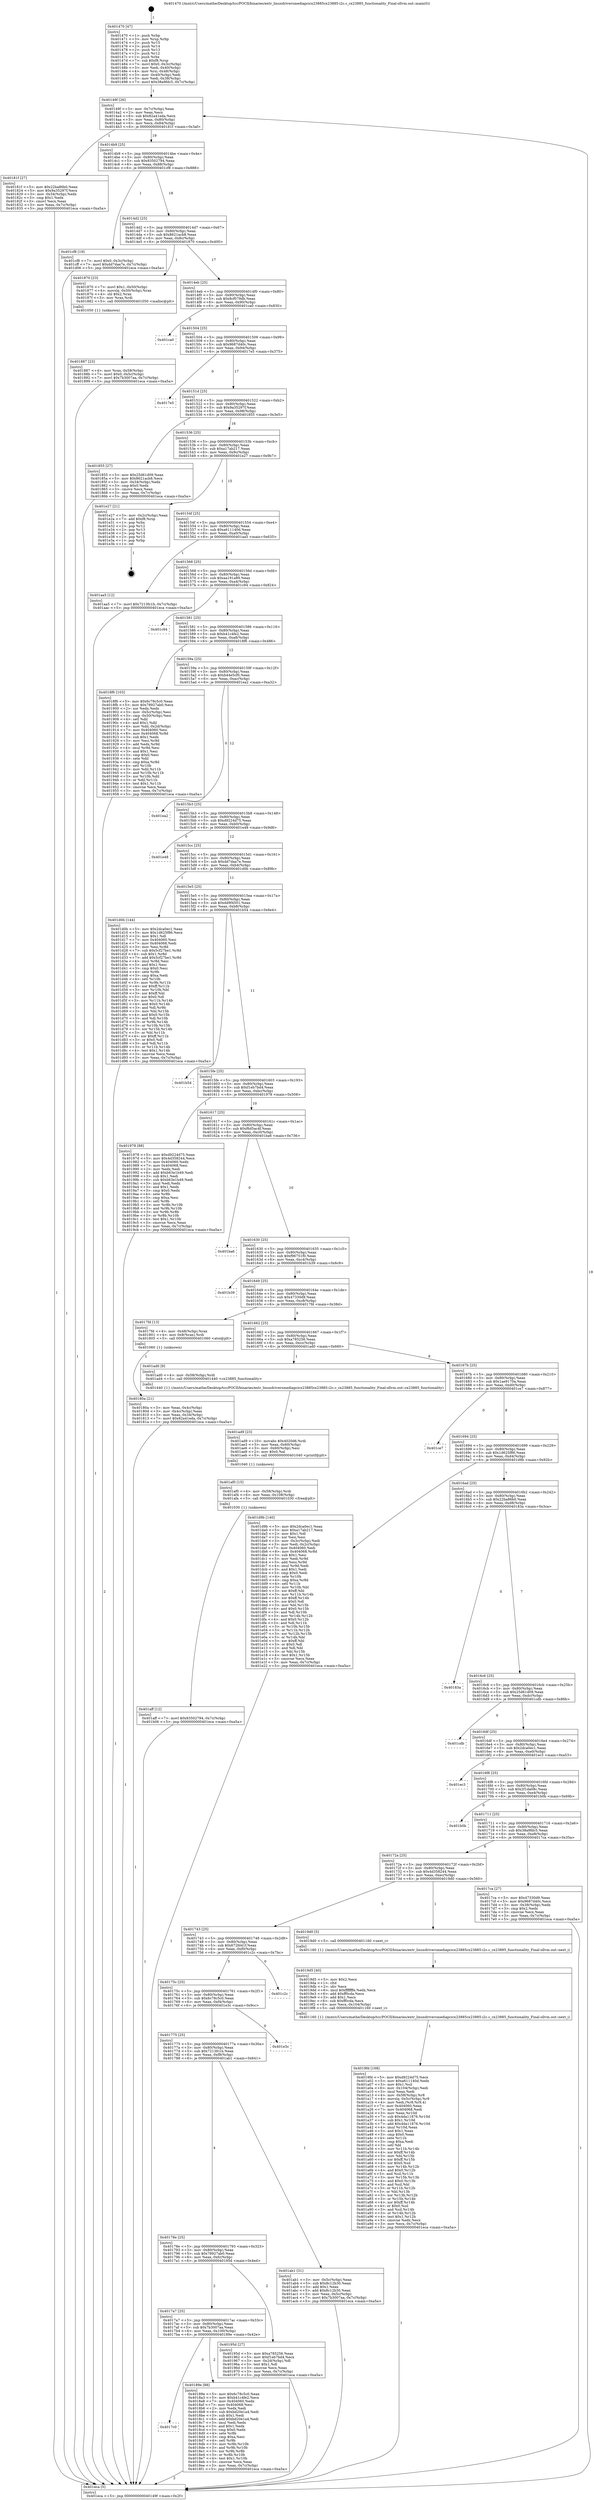 digraph "0x401470" {
  label = "0x401470 (/mnt/c/Users/mathe/Desktop/tcc/POCII/binaries/extr_linuxdriversmediapcicx23885cx23885-i2c.c_cx23885_functionality_Final-ollvm.out::main(0))"
  labelloc = "t"
  node[shape=record]

  Entry [label="",width=0.3,height=0.3,shape=circle,fillcolor=black,style=filled]
  "0x40149f" [label="{
     0x40149f [26]\l
     | [instrs]\l
     &nbsp;&nbsp;0x40149f \<+3\>: mov -0x7c(%rbp),%eax\l
     &nbsp;&nbsp;0x4014a2 \<+2\>: mov %eax,%ecx\l
     &nbsp;&nbsp;0x4014a4 \<+6\>: sub $0x82a41eda,%ecx\l
     &nbsp;&nbsp;0x4014aa \<+3\>: mov %eax,-0x80(%rbp)\l
     &nbsp;&nbsp;0x4014ad \<+6\>: mov %ecx,-0x84(%rbp)\l
     &nbsp;&nbsp;0x4014b3 \<+6\>: je 000000000040181f \<main+0x3af\>\l
  }"]
  "0x40181f" [label="{
     0x40181f [27]\l
     | [instrs]\l
     &nbsp;&nbsp;0x40181f \<+5\>: mov $0x22ba86b0,%eax\l
     &nbsp;&nbsp;0x401824 \<+5\>: mov $0x9a35297f,%ecx\l
     &nbsp;&nbsp;0x401829 \<+3\>: mov -0x34(%rbp),%edx\l
     &nbsp;&nbsp;0x40182c \<+3\>: cmp $0x1,%edx\l
     &nbsp;&nbsp;0x40182f \<+3\>: cmovl %ecx,%eax\l
     &nbsp;&nbsp;0x401832 \<+3\>: mov %eax,-0x7c(%rbp)\l
     &nbsp;&nbsp;0x401835 \<+5\>: jmp 0000000000401eca \<main+0xa5a\>\l
  }"]
  "0x4014b9" [label="{
     0x4014b9 [25]\l
     | [instrs]\l
     &nbsp;&nbsp;0x4014b9 \<+5\>: jmp 00000000004014be \<main+0x4e\>\l
     &nbsp;&nbsp;0x4014be \<+3\>: mov -0x80(%rbp),%eax\l
     &nbsp;&nbsp;0x4014c1 \<+5\>: sub $0x83502794,%eax\l
     &nbsp;&nbsp;0x4014c6 \<+6\>: mov %eax,-0x88(%rbp)\l
     &nbsp;&nbsp;0x4014cc \<+6\>: je 0000000000401cf8 \<main+0x888\>\l
  }"]
  Exit [label="",width=0.3,height=0.3,shape=circle,fillcolor=black,style=filled,peripheries=2]
  "0x401cf8" [label="{
     0x401cf8 [19]\l
     | [instrs]\l
     &nbsp;&nbsp;0x401cf8 \<+7\>: movl $0x0,-0x3c(%rbp)\l
     &nbsp;&nbsp;0x401cff \<+7\>: movl $0xdd7daa7e,-0x7c(%rbp)\l
     &nbsp;&nbsp;0x401d06 \<+5\>: jmp 0000000000401eca \<main+0xa5a\>\l
  }"]
  "0x4014d2" [label="{
     0x4014d2 [25]\l
     | [instrs]\l
     &nbsp;&nbsp;0x4014d2 \<+5\>: jmp 00000000004014d7 \<main+0x67\>\l
     &nbsp;&nbsp;0x4014d7 \<+3\>: mov -0x80(%rbp),%eax\l
     &nbsp;&nbsp;0x4014da \<+5\>: sub $0x8621acb8,%eax\l
     &nbsp;&nbsp;0x4014df \<+6\>: mov %eax,-0x8c(%rbp)\l
     &nbsp;&nbsp;0x4014e5 \<+6\>: je 0000000000401870 \<main+0x400\>\l
  }"]
  "0x401aff" [label="{
     0x401aff [12]\l
     | [instrs]\l
     &nbsp;&nbsp;0x401aff \<+7\>: movl $0x83502794,-0x7c(%rbp)\l
     &nbsp;&nbsp;0x401b06 \<+5\>: jmp 0000000000401eca \<main+0xa5a\>\l
  }"]
  "0x401870" [label="{
     0x401870 [23]\l
     | [instrs]\l
     &nbsp;&nbsp;0x401870 \<+7\>: movl $0x1,-0x50(%rbp)\l
     &nbsp;&nbsp;0x401877 \<+4\>: movslq -0x50(%rbp),%rax\l
     &nbsp;&nbsp;0x40187b \<+4\>: shl $0x2,%rax\l
     &nbsp;&nbsp;0x40187f \<+3\>: mov %rax,%rdi\l
     &nbsp;&nbsp;0x401882 \<+5\>: call 0000000000401050 \<malloc@plt\>\l
     | [calls]\l
     &nbsp;&nbsp;0x401050 \{1\} (unknown)\l
  }"]
  "0x4014eb" [label="{
     0x4014eb [25]\l
     | [instrs]\l
     &nbsp;&nbsp;0x4014eb \<+5\>: jmp 00000000004014f0 \<main+0x80\>\l
     &nbsp;&nbsp;0x4014f0 \<+3\>: mov -0x80(%rbp),%eax\l
     &nbsp;&nbsp;0x4014f3 \<+5\>: sub $0x8cf079db,%eax\l
     &nbsp;&nbsp;0x4014f8 \<+6\>: mov %eax,-0x90(%rbp)\l
     &nbsp;&nbsp;0x4014fe \<+6\>: je 0000000000401ca0 \<main+0x830\>\l
  }"]
  "0x401af0" [label="{
     0x401af0 [15]\l
     | [instrs]\l
     &nbsp;&nbsp;0x401af0 \<+4\>: mov -0x58(%rbp),%rdi\l
     &nbsp;&nbsp;0x401af4 \<+6\>: mov %eax,-0x108(%rbp)\l
     &nbsp;&nbsp;0x401afa \<+5\>: call 0000000000401030 \<free@plt\>\l
     | [calls]\l
     &nbsp;&nbsp;0x401030 \{1\} (unknown)\l
  }"]
  "0x401ca0" [label="{
     0x401ca0\l
  }", style=dashed]
  "0x401504" [label="{
     0x401504 [25]\l
     | [instrs]\l
     &nbsp;&nbsp;0x401504 \<+5\>: jmp 0000000000401509 \<main+0x99\>\l
     &nbsp;&nbsp;0x401509 \<+3\>: mov -0x80(%rbp),%eax\l
     &nbsp;&nbsp;0x40150c \<+5\>: sub $0x9687d40c,%eax\l
     &nbsp;&nbsp;0x401511 \<+6\>: mov %eax,-0x94(%rbp)\l
     &nbsp;&nbsp;0x401517 \<+6\>: je 00000000004017e5 \<main+0x375\>\l
  }"]
  "0x401ad9" [label="{
     0x401ad9 [23]\l
     | [instrs]\l
     &nbsp;&nbsp;0x401ad9 \<+10\>: movabs $0x4020d6,%rdi\l
     &nbsp;&nbsp;0x401ae3 \<+3\>: mov %eax,-0x60(%rbp)\l
     &nbsp;&nbsp;0x401ae6 \<+3\>: mov -0x60(%rbp),%esi\l
     &nbsp;&nbsp;0x401ae9 \<+2\>: mov $0x0,%al\l
     &nbsp;&nbsp;0x401aeb \<+5\>: call 0000000000401040 \<printf@plt\>\l
     | [calls]\l
     &nbsp;&nbsp;0x401040 \{1\} (unknown)\l
  }"]
  "0x4017e5" [label="{
     0x4017e5\l
  }", style=dashed]
  "0x40151d" [label="{
     0x40151d [25]\l
     | [instrs]\l
     &nbsp;&nbsp;0x40151d \<+5\>: jmp 0000000000401522 \<main+0xb2\>\l
     &nbsp;&nbsp;0x401522 \<+3\>: mov -0x80(%rbp),%eax\l
     &nbsp;&nbsp;0x401525 \<+5\>: sub $0x9a35297f,%eax\l
     &nbsp;&nbsp;0x40152a \<+6\>: mov %eax,-0x98(%rbp)\l
     &nbsp;&nbsp;0x401530 \<+6\>: je 0000000000401855 \<main+0x3e5\>\l
  }"]
  "0x4019fd" [label="{
     0x4019fd [168]\l
     | [instrs]\l
     &nbsp;&nbsp;0x4019fd \<+5\>: mov $0xd9224d75,%ecx\l
     &nbsp;&nbsp;0x401a02 \<+5\>: mov $0xa611140d,%edx\l
     &nbsp;&nbsp;0x401a07 \<+3\>: mov $0x1,%sil\l
     &nbsp;&nbsp;0x401a0a \<+6\>: mov -0x104(%rbp),%edi\l
     &nbsp;&nbsp;0x401a10 \<+3\>: imul %eax,%edi\l
     &nbsp;&nbsp;0x401a13 \<+4\>: mov -0x58(%rbp),%r8\l
     &nbsp;&nbsp;0x401a17 \<+4\>: movslq -0x5c(%rbp),%r9\l
     &nbsp;&nbsp;0x401a1b \<+4\>: mov %edi,(%r8,%r9,4)\l
     &nbsp;&nbsp;0x401a1f \<+7\>: mov 0x404060,%eax\l
     &nbsp;&nbsp;0x401a26 \<+7\>: mov 0x404068,%edi\l
     &nbsp;&nbsp;0x401a2d \<+3\>: mov %eax,%r10d\l
     &nbsp;&nbsp;0x401a30 \<+7\>: sub $0x4da11876,%r10d\l
     &nbsp;&nbsp;0x401a37 \<+4\>: sub $0x1,%r10d\l
     &nbsp;&nbsp;0x401a3b \<+7\>: add $0x4da11876,%r10d\l
     &nbsp;&nbsp;0x401a42 \<+4\>: imul %r10d,%eax\l
     &nbsp;&nbsp;0x401a46 \<+3\>: and $0x1,%eax\l
     &nbsp;&nbsp;0x401a49 \<+3\>: cmp $0x0,%eax\l
     &nbsp;&nbsp;0x401a4c \<+4\>: sete %r11b\l
     &nbsp;&nbsp;0x401a50 \<+3\>: cmp $0xa,%edi\l
     &nbsp;&nbsp;0x401a53 \<+3\>: setl %bl\l
     &nbsp;&nbsp;0x401a56 \<+3\>: mov %r11b,%r14b\l
     &nbsp;&nbsp;0x401a59 \<+4\>: xor $0xff,%r14b\l
     &nbsp;&nbsp;0x401a5d \<+3\>: mov %bl,%r15b\l
     &nbsp;&nbsp;0x401a60 \<+4\>: xor $0xff,%r15b\l
     &nbsp;&nbsp;0x401a64 \<+4\>: xor $0x0,%sil\l
     &nbsp;&nbsp;0x401a68 \<+3\>: mov %r14b,%r12b\l
     &nbsp;&nbsp;0x401a6b \<+4\>: and $0x0,%r12b\l
     &nbsp;&nbsp;0x401a6f \<+3\>: and %sil,%r11b\l
     &nbsp;&nbsp;0x401a72 \<+3\>: mov %r15b,%r13b\l
     &nbsp;&nbsp;0x401a75 \<+4\>: and $0x0,%r13b\l
     &nbsp;&nbsp;0x401a79 \<+3\>: and %sil,%bl\l
     &nbsp;&nbsp;0x401a7c \<+3\>: or %r11b,%r12b\l
     &nbsp;&nbsp;0x401a7f \<+3\>: or %bl,%r13b\l
     &nbsp;&nbsp;0x401a82 \<+3\>: xor %r13b,%r12b\l
     &nbsp;&nbsp;0x401a85 \<+3\>: or %r15b,%r14b\l
     &nbsp;&nbsp;0x401a88 \<+4\>: xor $0xff,%r14b\l
     &nbsp;&nbsp;0x401a8c \<+4\>: or $0x0,%sil\l
     &nbsp;&nbsp;0x401a90 \<+3\>: and %sil,%r14b\l
     &nbsp;&nbsp;0x401a93 \<+3\>: or %r14b,%r12b\l
     &nbsp;&nbsp;0x401a96 \<+4\>: test $0x1,%r12b\l
     &nbsp;&nbsp;0x401a9a \<+3\>: cmovne %edx,%ecx\l
     &nbsp;&nbsp;0x401a9d \<+3\>: mov %ecx,-0x7c(%rbp)\l
     &nbsp;&nbsp;0x401aa0 \<+5\>: jmp 0000000000401eca \<main+0xa5a\>\l
  }"]
  "0x401855" [label="{
     0x401855 [27]\l
     | [instrs]\l
     &nbsp;&nbsp;0x401855 \<+5\>: mov $0x25d61d09,%eax\l
     &nbsp;&nbsp;0x40185a \<+5\>: mov $0x8621acb8,%ecx\l
     &nbsp;&nbsp;0x40185f \<+3\>: mov -0x34(%rbp),%edx\l
     &nbsp;&nbsp;0x401862 \<+3\>: cmp $0x0,%edx\l
     &nbsp;&nbsp;0x401865 \<+3\>: cmove %ecx,%eax\l
     &nbsp;&nbsp;0x401868 \<+3\>: mov %eax,-0x7c(%rbp)\l
     &nbsp;&nbsp;0x40186b \<+5\>: jmp 0000000000401eca \<main+0xa5a\>\l
  }"]
  "0x401536" [label="{
     0x401536 [25]\l
     | [instrs]\l
     &nbsp;&nbsp;0x401536 \<+5\>: jmp 000000000040153b \<main+0xcb\>\l
     &nbsp;&nbsp;0x40153b \<+3\>: mov -0x80(%rbp),%eax\l
     &nbsp;&nbsp;0x40153e \<+5\>: sub $0xa17ab217,%eax\l
     &nbsp;&nbsp;0x401543 \<+6\>: mov %eax,-0x9c(%rbp)\l
     &nbsp;&nbsp;0x401549 \<+6\>: je 0000000000401e27 \<main+0x9b7\>\l
  }"]
  "0x4019d5" [label="{
     0x4019d5 [40]\l
     | [instrs]\l
     &nbsp;&nbsp;0x4019d5 \<+5\>: mov $0x2,%ecx\l
     &nbsp;&nbsp;0x4019da \<+1\>: cltd\l
     &nbsp;&nbsp;0x4019db \<+2\>: idiv %ecx\l
     &nbsp;&nbsp;0x4019dd \<+6\>: imul $0xfffffffe,%edx,%ecx\l
     &nbsp;&nbsp;0x4019e3 \<+6\>: add $0xff0cda,%ecx\l
     &nbsp;&nbsp;0x4019e9 \<+3\>: add $0x1,%ecx\l
     &nbsp;&nbsp;0x4019ec \<+6\>: sub $0xff0cda,%ecx\l
     &nbsp;&nbsp;0x4019f2 \<+6\>: mov %ecx,-0x104(%rbp)\l
     &nbsp;&nbsp;0x4019f8 \<+5\>: call 0000000000401160 \<next_i\>\l
     | [calls]\l
     &nbsp;&nbsp;0x401160 \{1\} (/mnt/c/Users/mathe/Desktop/tcc/POCII/binaries/extr_linuxdriversmediapcicx23885cx23885-i2c.c_cx23885_functionality_Final-ollvm.out::next_i)\l
  }"]
  "0x401e27" [label="{
     0x401e27 [21]\l
     | [instrs]\l
     &nbsp;&nbsp;0x401e27 \<+3\>: mov -0x2c(%rbp),%eax\l
     &nbsp;&nbsp;0x401e2a \<+7\>: add $0xf8,%rsp\l
     &nbsp;&nbsp;0x401e31 \<+1\>: pop %rbx\l
     &nbsp;&nbsp;0x401e32 \<+2\>: pop %r12\l
     &nbsp;&nbsp;0x401e34 \<+2\>: pop %r13\l
     &nbsp;&nbsp;0x401e36 \<+2\>: pop %r14\l
     &nbsp;&nbsp;0x401e38 \<+2\>: pop %r15\l
     &nbsp;&nbsp;0x401e3a \<+1\>: pop %rbp\l
     &nbsp;&nbsp;0x401e3b \<+1\>: ret\l
  }"]
  "0x40154f" [label="{
     0x40154f [25]\l
     | [instrs]\l
     &nbsp;&nbsp;0x40154f \<+5\>: jmp 0000000000401554 \<main+0xe4\>\l
     &nbsp;&nbsp;0x401554 \<+3\>: mov -0x80(%rbp),%eax\l
     &nbsp;&nbsp;0x401557 \<+5\>: sub $0xa611140d,%eax\l
     &nbsp;&nbsp;0x40155c \<+6\>: mov %eax,-0xa0(%rbp)\l
     &nbsp;&nbsp;0x401562 \<+6\>: je 0000000000401aa5 \<main+0x635\>\l
  }"]
  "0x4017c0" [label="{
     0x4017c0\l
  }", style=dashed]
  "0x401aa5" [label="{
     0x401aa5 [12]\l
     | [instrs]\l
     &nbsp;&nbsp;0x401aa5 \<+7\>: movl $0x7213fc1b,-0x7c(%rbp)\l
     &nbsp;&nbsp;0x401aac \<+5\>: jmp 0000000000401eca \<main+0xa5a\>\l
  }"]
  "0x401568" [label="{
     0x401568 [25]\l
     | [instrs]\l
     &nbsp;&nbsp;0x401568 \<+5\>: jmp 000000000040156d \<main+0xfd\>\l
     &nbsp;&nbsp;0x40156d \<+3\>: mov -0x80(%rbp),%eax\l
     &nbsp;&nbsp;0x401570 \<+5\>: sub $0xaa191a89,%eax\l
     &nbsp;&nbsp;0x401575 \<+6\>: mov %eax,-0xa4(%rbp)\l
     &nbsp;&nbsp;0x40157b \<+6\>: je 0000000000401c94 \<main+0x824\>\l
  }"]
  "0x40189e" [label="{
     0x40189e [88]\l
     | [instrs]\l
     &nbsp;&nbsp;0x40189e \<+5\>: mov $0x6c78c5c0,%eax\l
     &nbsp;&nbsp;0x4018a3 \<+5\>: mov $0xb41c4fe2,%ecx\l
     &nbsp;&nbsp;0x4018a8 \<+7\>: mov 0x404060,%edx\l
     &nbsp;&nbsp;0x4018af \<+7\>: mov 0x404068,%esi\l
     &nbsp;&nbsp;0x4018b6 \<+2\>: mov %edx,%edi\l
     &nbsp;&nbsp;0x4018b8 \<+6\>: sub $0xbd20e1a4,%edi\l
     &nbsp;&nbsp;0x4018be \<+3\>: sub $0x1,%edi\l
     &nbsp;&nbsp;0x4018c1 \<+6\>: add $0xbd20e1a4,%edi\l
     &nbsp;&nbsp;0x4018c7 \<+3\>: imul %edi,%edx\l
     &nbsp;&nbsp;0x4018ca \<+3\>: and $0x1,%edx\l
     &nbsp;&nbsp;0x4018cd \<+3\>: cmp $0x0,%edx\l
     &nbsp;&nbsp;0x4018d0 \<+4\>: sete %r8b\l
     &nbsp;&nbsp;0x4018d4 \<+3\>: cmp $0xa,%esi\l
     &nbsp;&nbsp;0x4018d7 \<+4\>: setl %r9b\l
     &nbsp;&nbsp;0x4018db \<+3\>: mov %r8b,%r10b\l
     &nbsp;&nbsp;0x4018de \<+3\>: and %r9b,%r10b\l
     &nbsp;&nbsp;0x4018e1 \<+3\>: xor %r9b,%r8b\l
     &nbsp;&nbsp;0x4018e4 \<+3\>: or %r8b,%r10b\l
     &nbsp;&nbsp;0x4018e7 \<+4\>: test $0x1,%r10b\l
     &nbsp;&nbsp;0x4018eb \<+3\>: cmovne %ecx,%eax\l
     &nbsp;&nbsp;0x4018ee \<+3\>: mov %eax,-0x7c(%rbp)\l
     &nbsp;&nbsp;0x4018f1 \<+5\>: jmp 0000000000401eca \<main+0xa5a\>\l
  }"]
  "0x401c94" [label="{
     0x401c94\l
  }", style=dashed]
  "0x401581" [label="{
     0x401581 [25]\l
     | [instrs]\l
     &nbsp;&nbsp;0x401581 \<+5\>: jmp 0000000000401586 \<main+0x116\>\l
     &nbsp;&nbsp;0x401586 \<+3\>: mov -0x80(%rbp),%eax\l
     &nbsp;&nbsp;0x401589 \<+5\>: sub $0xb41c4fe2,%eax\l
     &nbsp;&nbsp;0x40158e \<+6\>: mov %eax,-0xa8(%rbp)\l
     &nbsp;&nbsp;0x401594 \<+6\>: je 00000000004018f6 \<main+0x486\>\l
  }"]
  "0x4017a7" [label="{
     0x4017a7 [25]\l
     | [instrs]\l
     &nbsp;&nbsp;0x4017a7 \<+5\>: jmp 00000000004017ac \<main+0x33c\>\l
     &nbsp;&nbsp;0x4017ac \<+3\>: mov -0x80(%rbp),%eax\l
     &nbsp;&nbsp;0x4017af \<+5\>: sub $0x7b3007aa,%eax\l
     &nbsp;&nbsp;0x4017b4 \<+6\>: mov %eax,-0x100(%rbp)\l
     &nbsp;&nbsp;0x4017ba \<+6\>: je 000000000040189e \<main+0x42e\>\l
  }"]
  "0x4018f6" [label="{
     0x4018f6 [103]\l
     | [instrs]\l
     &nbsp;&nbsp;0x4018f6 \<+5\>: mov $0x6c78c5c0,%eax\l
     &nbsp;&nbsp;0x4018fb \<+5\>: mov $0x78927ab0,%ecx\l
     &nbsp;&nbsp;0x401900 \<+2\>: xor %edx,%edx\l
     &nbsp;&nbsp;0x401902 \<+3\>: mov -0x5c(%rbp),%esi\l
     &nbsp;&nbsp;0x401905 \<+3\>: cmp -0x50(%rbp),%esi\l
     &nbsp;&nbsp;0x401908 \<+4\>: setl %dil\l
     &nbsp;&nbsp;0x40190c \<+4\>: and $0x1,%dil\l
     &nbsp;&nbsp;0x401910 \<+4\>: mov %dil,-0x2d(%rbp)\l
     &nbsp;&nbsp;0x401914 \<+7\>: mov 0x404060,%esi\l
     &nbsp;&nbsp;0x40191b \<+8\>: mov 0x404068,%r8d\l
     &nbsp;&nbsp;0x401923 \<+3\>: sub $0x1,%edx\l
     &nbsp;&nbsp;0x401926 \<+3\>: mov %esi,%r9d\l
     &nbsp;&nbsp;0x401929 \<+3\>: add %edx,%r9d\l
     &nbsp;&nbsp;0x40192c \<+4\>: imul %r9d,%esi\l
     &nbsp;&nbsp;0x401930 \<+3\>: and $0x1,%esi\l
     &nbsp;&nbsp;0x401933 \<+3\>: cmp $0x0,%esi\l
     &nbsp;&nbsp;0x401936 \<+4\>: sete %dil\l
     &nbsp;&nbsp;0x40193a \<+4\>: cmp $0xa,%r8d\l
     &nbsp;&nbsp;0x40193e \<+4\>: setl %r10b\l
     &nbsp;&nbsp;0x401942 \<+3\>: mov %dil,%r11b\l
     &nbsp;&nbsp;0x401945 \<+3\>: and %r10b,%r11b\l
     &nbsp;&nbsp;0x401948 \<+3\>: xor %r10b,%dil\l
     &nbsp;&nbsp;0x40194b \<+3\>: or %dil,%r11b\l
     &nbsp;&nbsp;0x40194e \<+4\>: test $0x1,%r11b\l
     &nbsp;&nbsp;0x401952 \<+3\>: cmovne %ecx,%eax\l
     &nbsp;&nbsp;0x401955 \<+3\>: mov %eax,-0x7c(%rbp)\l
     &nbsp;&nbsp;0x401958 \<+5\>: jmp 0000000000401eca \<main+0xa5a\>\l
  }"]
  "0x40159a" [label="{
     0x40159a [25]\l
     | [instrs]\l
     &nbsp;&nbsp;0x40159a \<+5\>: jmp 000000000040159f \<main+0x12f\>\l
     &nbsp;&nbsp;0x40159f \<+3\>: mov -0x80(%rbp),%eax\l
     &nbsp;&nbsp;0x4015a2 \<+5\>: sub $0xb44e5cf0,%eax\l
     &nbsp;&nbsp;0x4015a7 \<+6\>: mov %eax,-0xac(%rbp)\l
     &nbsp;&nbsp;0x4015ad \<+6\>: je 0000000000401ea2 \<main+0xa32\>\l
  }"]
  "0x40195d" [label="{
     0x40195d [27]\l
     | [instrs]\l
     &nbsp;&nbsp;0x40195d \<+5\>: mov $0xa785256,%eax\l
     &nbsp;&nbsp;0x401962 \<+5\>: mov $0xf1eb7bd4,%ecx\l
     &nbsp;&nbsp;0x401967 \<+3\>: mov -0x2d(%rbp),%dl\l
     &nbsp;&nbsp;0x40196a \<+3\>: test $0x1,%dl\l
     &nbsp;&nbsp;0x40196d \<+3\>: cmovne %ecx,%eax\l
     &nbsp;&nbsp;0x401970 \<+3\>: mov %eax,-0x7c(%rbp)\l
     &nbsp;&nbsp;0x401973 \<+5\>: jmp 0000000000401eca \<main+0xa5a\>\l
  }"]
  "0x401ea2" [label="{
     0x401ea2\l
  }", style=dashed]
  "0x4015b3" [label="{
     0x4015b3 [25]\l
     | [instrs]\l
     &nbsp;&nbsp;0x4015b3 \<+5\>: jmp 00000000004015b8 \<main+0x148\>\l
     &nbsp;&nbsp;0x4015b8 \<+3\>: mov -0x80(%rbp),%eax\l
     &nbsp;&nbsp;0x4015bb \<+5\>: sub $0xd9224d75,%eax\l
     &nbsp;&nbsp;0x4015c0 \<+6\>: mov %eax,-0xb0(%rbp)\l
     &nbsp;&nbsp;0x4015c6 \<+6\>: je 0000000000401e48 \<main+0x9d8\>\l
  }"]
  "0x40178e" [label="{
     0x40178e [25]\l
     | [instrs]\l
     &nbsp;&nbsp;0x40178e \<+5\>: jmp 0000000000401793 \<main+0x323\>\l
     &nbsp;&nbsp;0x401793 \<+3\>: mov -0x80(%rbp),%eax\l
     &nbsp;&nbsp;0x401796 \<+5\>: sub $0x78927ab0,%eax\l
     &nbsp;&nbsp;0x40179b \<+6\>: mov %eax,-0xfc(%rbp)\l
     &nbsp;&nbsp;0x4017a1 \<+6\>: je 000000000040195d \<main+0x4ed\>\l
  }"]
  "0x401e48" [label="{
     0x401e48\l
  }", style=dashed]
  "0x4015cc" [label="{
     0x4015cc [25]\l
     | [instrs]\l
     &nbsp;&nbsp;0x4015cc \<+5\>: jmp 00000000004015d1 \<main+0x161\>\l
     &nbsp;&nbsp;0x4015d1 \<+3\>: mov -0x80(%rbp),%eax\l
     &nbsp;&nbsp;0x4015d4 \<+5\>: sub $0xdd7daa7e,%eax\l
     &nbsp;&nbsp;0x4015d9 \<+6\>: mov %eax,-0xb4(%rbp)\l
     &nbsp;&nbsp;0x4015df \<+6\>: je 0000000000401d0b \<main+0x89b\>\l
  }"]
  "0x401ab1" [label="{
     0x401ab1 [31]\l
     | [instrs]\l
     &nbsp;&nbsp;0x401ab1 \<+3\>: mov -0x5c(%rbp),%eax\l
     &nbsp;&nbsp;0x401ab4 \<+5\>: sub $0x8c12b30,%eax\l
     &nbsp;&nbsp;0x401ab9 \<+3\>: add $0x1,%eax\l
     &nbsp;&nbsp;0x401abc \<+5\>: add $0x8c12b30,%eax\l
     &nbsp;&nbsp;0x401ac1 \<+3\>: mov %eax,-0x5c(%rbp)\l
     &nbsp;&nbsp;0x401ac4 \<+7\>: movl $0x7b3007aa,-0x7c(%rbp)\l
     &nbsp;&nbsp;0x401acb \<+5\>: jmp 0000000000401eca \<main+0xa5a\>\l
  }"]
  "0x401d0b" [label="{
     0x401d0b [144]\l
     | [instrs]\l
     &nbsp;&nbsp;0x401d0b \<+5\>: mov $0x2dca0ec1,%eax\l
     &nbsp;&nbsp;0x401d10 \<+5\>: mov $0x1d625f86,%ecx\l
     &nbsp;&nbsp;0x401d15 \<+2\>: mov $0x1,%dl\l
     &nbsp;&nbsp;0x401d17 \<+7\>: mov 0x404060,%esi\l
     &nbsp;&nbsp;0x401d1e \<+7\>: mov 0x404068,%edi\l
     &nbsp;&nbsp;0x401d25 \<+3\>: mov %esi,%r8d\l
     &nbsp;&nbsp;0x401d28 \<+7\>: sub $0x5cf27be1,%r8d\l
     &nbsp;&nbsp;0x401d2f \<+4\>: sub $0x1,%r8d\l
     &nbsp;&nbsp;0x401d33 \<+7\>: add $0x5cf27be1,%r8d\l
     &nbsp;&nbsp;0x401d3a \<+4\>: imul %r8d,%esi\l
     &nbsp;&nbsp;0x401d3e \<+3\>: and $0x1,%esi\l
     &nbsp;&nbsp;0x401d41 \<+3\>: cmp $0x0,%esi\l
     &nbsp;&nbsp;0x401d44 \<+4\>: sete %r9b\l
     &nbsp;&nbsp;0x401d48 \<+3\>: cmp $0xa,%edi\l
     &nbsp;&nbsp;0x401d4b \<+4\>: setl %r10b\l
     &nbsp;&nbsp;0x401d4f \<+3\>: mov %r9b,%r11b\l
     &nbsp;&nbsp;0x401d52 \<+4\>: xor $0xff,%r11b\l
     &nbsp;&nbsp;0x401d56 \<+3\>: mov %r10b,%bl\l
     &nbsp;&nbsp;0x401d59 \<+3\>: xor $0xff,%bl\l
     &nbsp;&nbsp;0x401d5c \<+3\>: xor $0x0,%dl\l
     &nbsp;&nbsp;0x401d5f \<+3\>: mov %r11b,%r14b\l
     &nbsp;&nbsp;0x401d62 \<+4\>: and $0x0,%r14b\l
     &nbsp;&nbsp;0x401d66 \<+3\>: and %dl,%r9b\l
     &nbsp;&nbsp;0x401d69 \<+3\>: mov %bl,%r15b\l
     &nbsp;&nbsp;0x401d6c \<+4\>: and $0x0,%r15b\l
     &nbsp;&nbsp;0x401d70 \<+3\>: and %dl,%r10b\l
     &nbsp;&nbsp;0x401d73 \<+3\>: or %r9b,%r14b\l
     &nbsp;&nbsp;0x401d76 \<+3\>: or %r10b,%r15b\l
     &nbsp;&nbsp;0x401d79 \<+3\>: xor %r15b,%r14b\l
     &nbsp;&nbsp;0x401d7c \<+3\>: or %bl,%r11b\l
     &nbsp;&nbsp;0x401d7f \<+4\>: xor $0xff,%r11b\l
     &nbsp;&nbsp;0x401d83 \<+3\>: or $0x0,%dl\l
     &nbsp;&nbsp;0x401d86 \<+3\>: and %dl,%r11b\l
     &nbsp;&nbsp;0x401d89 \<+3\>: or %r11b,%r14b\l
     &nbsp;&nbsp;0x401d8c \<+4\>: test $0x1,%r14b\l
     &nbsp;&nbsp;0x401d90 \<+3\>: cmovne %ecx,%eax\l
     &nbsp;&nbsp;0x401d93 \<+3\>: mov %eax,-0x7c(%rbp)\l
     &nbsp;&nbsp;0x401d96 \<+5\>: jmp 0000000000401eca \<main+0xa5a\>\l
  }"]
  "0x4015e5" [label="{
     0x4015e5 [25]\l
     | [instrs]\l
     &nbsp;&nbsp;0x4015e5 \<+5\>: jmp 00000000004015ea \<main+0x17a\>\l
     &nbsp;&nbsp;0x4015ea \<+3\>: mov -0x80(%rbp),%eax\l
     &nbsp;&nbsp;0x4015ed \<+5\>: sub $0xdd9f4501,%eax\l
     &nbsp;&nbsp;0x4015f2 \<+6\>: mov %eax,-0xb8(%rbp)\l
     &nbsp;&nbsp;0x4015f8 \<+6\>: je 0000000000401b54 \<main+0x6e4\>\l
  }"]
  "0x401775" [label="{
     0x401775 [25]\l
     | [instrs]\l
     &nbsp;&nbsp;0x401775 \<+5\>: jmp 000000000040177a \<main+0x30a\>\l
     &nbsp;&nbsp;0x40177a \<+3\>: mov -0x80(%rbp),%eax\l
     &nbsp;&nbsp;0x40177d \<+5\>: sub $0x7213fc1b,%eax\l
     &nbsp;&nbsp;0x401782 \<+6\>: mov %eax,-0xf8(%rbp)\l
     &nbsp;&nbsp;0x401788 \<+6\>: je 0000000000401ab1 \<main+0x641\>\l
  }"]
  "0x401b54" [label="{
     0x401b54\l
  }", style=dashed]
  "0x4015fe" [label="{
     0x4015fe [25]\l
     | [instrs]\l
     &nbsp;&nbsp;0x4015fe \<+5\>: jmp 0000000000401603 \<main+0x193\>\l
     &nbsp;&nbsp;0x401603 \<+3\>: mov -0x80(%rbp),%eax\l
     &nbsp;&nbsp;0x401606 \<+5\>: sub $0xf1eb7bd4,%eax\l
     &nbsp;&nbsp;0x40160b \<+6\>: mov %eax,-0xbc(%rbp)\l
     &nbsp;&nbsp;0x401611 \<+6\>: je 0000000000401978 \<main+0x508\>\l
  }"]
  "0x401e3c" [label="{
     0x401e3c\l
  }", style=dashed]
  "0x401978" [label="{
     0x401978 [88]\l
     | [instrs]\l
     &nbsp;&nbsp;0x401978 \<+5\>: mov $0xd9224d75,%eax\l
     &nbsp;&nbsp;0x40197d \<+5\>: mov $0x4d358244,%ecx\l
     &nbsp;&nbsp;0x401982 \<+7\>: mov 0x404060,%edx\l
     &nbsp;&nbsp;0x401989 \<+7\>: mov 0x404068,%esi\l
     &nbsp;&nbsp;0x401990 \<+2\>: mov %edx,%edi\l
     &nbsp;&nbsp;0x401992 \<+6\>: add $0xb63e1b49,%edi\l
     &nbsp;&nbsp;0x401998 \<+3\>: sub $0x1,%edi\l
     &nbsp;&nbsp;0x40199b \<+6\>: sub $0xb63e1b49,%edi\l
     &nbsp;&nbsp;0x4019a1 \<+3\>: imul %edi,%edx\l
     &nbsp;&nbsp;0x4019a4 \<+3\>: and $0x1,%edx\l
     &nbsp;&nbsp;0x4019a7 \<+3\>: cmp $0x0,%edx\l
     &nbsp;&nbsp;0x4019aa \<+4\>: sete %r8b\l
     &nbsp;&nbsp;0x4019ae \<+3\>: cmp $0xa,%esi\l
     &nbsp;&nbsp;0x4019b1 \<+4\>: setl %r9b\l
     &nbsp;&nbsp;0x4019b5 \<+3\>: mov %r8b,%r10b\l
     &nbsp;&nbsp;0x4019b8 \<+3\>: and %r9b,%r10b\l
     &nbsp;&nbsp;0x4019bb \<+3\>: xor %r9b,%r8b\l
     &nbsp;&nbsp;0x4019be \<+3\>: or %r8b,%r10b\l
     &nbsp;&nbsp;0x4019c1 \<+4\>: test $0x1,%r10b\l
     &nbsp;&nbsp;0x4019c5 \<+3\>: cmovne %ecx,%eax\l
     &nbsp;&nbsp;0x4019c8 \<+3\>: mov %eax,-0x7c(%rbp)\l
     &nbsp;&nbsp;0x4019cb \<+5\>: jmp 0000000000401eca \<main+0xa5a\>\l
  }"]
  "0x401617" [label="{
     0x401617 [25]\l
     | [instrs]\l
     &nbsp;&nbsp;0x401617 \<+5\>: jmp 000000000040161c \<main+0x1ac\>\l
     &nbsp;&nbsp;0x40161c \<+3\>: mov -0x80(%rbp),%eax\l
     &nbsp;&nbsp;0x40161f \<+5\>: sub $0xf6d5ac4f,%eax\l
     &nbsp;&nbsp;0x401624 \<+6\>: mov %eax,-0xc0(%rbp)\l
     &nbsp;&nbsp;0x40162a \<+6\>: je 0000000000401ba6 \<main+0x736\>\l
  }"]
  "0x40175c" [label="{
     0x40175c [25]\l
     | [instrs]\l
     &nbsp;&nbsp;0x40175c \<+5\>: jmp 0000000000401761 \<main+0x2f1\>\l
     &nbsp;&nbsp;0x401761 \<+3\>: mov -0x80(%rbp),%eax\l
     &nbsp;&nbsp;0x401764 \<+5\>: sub $0x6c78c5c0,%eax\l
     &nbsp;&nbsp;0x401769 \<+6\>: mov %eax,-0xf4(%rbp)\l
     &nbsp;&nbsp;0x40176f \<+6\>: je 0000000000401e3c \<main+0x9cc\>\l
  }"]
  "0x401ba6" [label="{
     0x401ba6\l
  }", style=dashed]
  "0x401630" [label="{
     0x401630 [25]\l
     | [instrs]\l
     &nbsp;&nbsp;0x401630 \<+5\>: jmp 0000000000401635 \<main+0x1c5\>\l
     &nbsp;&nbsp;0x401635 \<+3\>: mov -0x80(%rbp),%eax\l
     &nbsp;&nbsp;0x401638 \<+5\>: sub $0xf96751f0,%eax\l
     &nbsp;&nbsp;0x40163d \<+6\>: mov %eax,-0xc4(%rbp)\l
     &nbsp;&nbsp;0x401643 \<+6\>: je 0000000000401b39 \<main+0x6c9\>\l
  }"]
  "0x401c2c" [label="{
     0x401c2c\l
  }", style=dashed]
  "0x401b39" [label="{
     0x401b39\l
  }", style=dashed]
  "0x401649" [label="{
     0x401649 [25]\l
     | [instrs]\l
     &nbsp;&nbsp;0x401649 \<+5\>: jmp 000000000040164e \<main+0x1de\>\l
     &nbsp;&nbsp;0x40164e \<+3\>: mov -0x80(%rbp),%eax\l
     &nbsp;&nbsp;0x401651 \<+5\>: sub $0x47330d9,%eax\l
     &nbsp;&nbsp;0x401656 \<+6\>: mov %eax,-0xc8(%rbp)\l
     &nbsp;&nbsp;0x40165c \<+6\>: je 00000000004017fd \<main+0x38d\>\l
  }"]
  "0x401743" [label="{
     0x401743 [25]\l
     | [instrs]\l
     &nbsp;&nbsp;0x401743 \<+5\>: jmp 0000000000401748 \<main+0x2d8\>\l
     &nbsp;&nbsp;0x401748 \<+3\>: mov -0x80(%rbp),%eax\l
     &nbsp;&nbsp;0x40174b \<+5\>: sub $0x672fd41f,%eax\l
     &nbsp;&nbsp;0x401750 \<+6\>: mov %eax,-0xf0(%rbp)\l
     &nbsp;&nbsp;0x401756 \<+6\>: je 0000000000401c2c \<main+0x7bc\>\l
  }"]
  "0x4017fd" [label="{
     0x4017fd [13]\l
     | [instrs]\l
     &nbsp;&nbsp;0x4017fd \<+4\>: mov -0x48(%rbp),%rax\l
     &nbsp;&nbsp;0x401801 \<+4\>: mov 0x8(%rax),%rdi\l
     &nbsp;&nbsp;0x401805 \<+5\>: call 0000000000401060 \<atoi@plt\>\l
     | [calls]\l
     &nbsp;&nbsp;0x401060 \{1\} (unknown)\l
  }"]
  "0x401662" [label="{
     0x401662 [25]\l
     | [instrs]\l
     &nbsp;&nbsp;0x401662 \<+5\>: jmp 0000000000401667 \<main+0x1f7\>\l
     &nbsp;&nbsp;0x401667 \<+3\>: mov -0x80(%rbp),%eax\l
     &nbsp;&nbsp;0x40166a \<+5\>: sub $0xa785256,%eax\l
     &nbsp;&nbsp;0x40166f \<+6\>: mov %eax,-0xcc(%rbp)\l
     &nbsp;&nbsp;0x401675 \<+6\>: je 0000000000401ad0 \<main+0x660\>\l
  }"]
  "0x4019d0" [label="{
     0x4019d0 [5]\l
     | [instrs]\l
     &nbsp;&nbsp;0x4019d0 \<+5\>: call 0000000000401160 \<next_i\>\l
     | [calls]\l
     &nbsp;&nbsp;0x401160 \{1\} (/mnt/c/Users/mathe/Desktop/tcc/POCII/binaries/extr_linuxdriversmediapcicx23885cx23885-i2c.c_cx23885_functionality_Final-ollvm.out::next_i)\l
  }"]
  "0x401ad0" [label="{
     0x401ad0 [9]\l
     | [instrs]\l
     &nbsp;&nbsp;0x401ad0 \<+4\>: mov -0x58(%rbp),%rdi\l
     &nbsp;&nbsp;0x401ad4 \<+5\>: call 0000000000401440 \<cx23885_functionality\>\l
     | [calls]\l
     &nbsp;&nbsp;0x401440 \{1\} (/mnt/c/Users/mathe/Desktop/tcc/POCII/binaries/extr_linuxdriversmediapcicx23885cx23885-i2c.c_cx23885_functionality_Final-ollvm.out::cx23885_functionality)\l
  }"]
  "0x40167b" [label="{
     0x40167b [25]\l
     | [instrs]\l
     &nbsp;&nbsp;0x40167b \<+5\>: jmp 0000000000401680 \<main+0x210\>\l
     &nbsp;&nbsp;0x401680 \<+3\>: mov -0x80(%rbp),%eax\l
     &nbsp;&nbsp;0x401683 \<+5\>: sub $0x1ae9170a,%eax\l
     &nbsp;&nbsp;0x401688 \<+6\>: mov %eax,-0xd0(%rbp)\l
     &nbsp;&nbsp;0x40168e \<+6\>: je 0000000000401ce7 \<main+0x877\>\l
  }"]
  "0x401887" [label="{
     0x401887 [23]\l
     | [instrs]\l
     &nbsp;&nbsp;0x401887 \<+4\>: mov %rax,-0x58(%rbp)\l
     &nbsp;&nbsp;0x40188b \<+7\>: movl $0x0,-0x5c(%rbp)\l
     &nbsp;&nbsp;0x401892 \<+7\>: movl $0x7b3007aa,-0x7c(%rbp)\l
     &nbsp;&nbsp;0x401899 \<+5\>: jmp 0000000000401eca \<main+0xa5a\>\l
  }"]
  "0x401ce7" [label="{
     0x401ce7\l
  }", style=dashed]
  "0x401694" [label="{
     0x401694 [25]\l
     | [instrs]\l
     &nbsp;&nbsp;0x401694 \<+5\>: jmp 0000000000401699 \<main+0x229\>\l
     &nbsp;&nbsp;0x401699 \<+3\>: mov -0x80(%rbp),%eax\l
     &nbsp;&nbsp;0x40169c \<+5\>: sub $0x1d625f86,%eax\l
     &nbsp;&nbsp;0x4016a1 \<+6\>: mov %eax,-0xd4(%rbp)\l
     &nbsp;&nbsp;0x4016a7 \<+6\>: je 0000000000401d9b \<main+0x92b\>\l
  }"]
  "0x40180a" [label="{
     0x40180a [21]\l
     | [instrs]\l
     &nbsp;&nbsp;0x40180a \<+3\>: mov %eax,-0x4c(%rbp)\l
     &nbsp;&nbsp;0x40180d \<+3\>: mov -0x4c(%rbp),%eax\l
     &nbsp;&nbsp;0x401810 \<+3\>: mov %eax,-0x34(%rbp)\l
     &nbsp;&nbsp;0x401813 \<+7\>: movl $0x82a41eda,-0x7c(%rbp)\l
     &nbsp;&nbsp;0x40181a \<+5\>: jmp 0000000000401eca \<main+0xa5a\>\l
  }"]
  "0x401d9b" [label="{
     0x401d9b [140]\l
     | [instrs]\l
     &nbsp;&nbsp;0x401d9b \<+5\>: mov $0x2dca0ec1,%eax\l
     &nbsp;&nbsp;0x401da0 \<+5\>: mov $0xa17ab217,%ecx\l
     &nbsp;&nbsp;0x401da5 \<+2\>: mov $0x1,%dl\l
     &nbsp;&nbsp;0x401da7 \<+2\>: xor %esi,%esi\l
     &nbsp;&nbsp;0x401da9 \<+3\>: mov -0x3c(%rbp),%edi\l
     &nbsp;&nbsp;0x401dac \<+3\>: mov %edi,-0x2c(%rbp)\l
     &nbsp;&nbsp;0x401daf \<+7\>: mov 0x404060,%edi\l
     &nbsp;&nbsp;0x401db6 \<+8\>: mov 0x404068,%r8d\l
     &nbsp;&nbsp;0x401dbe \<+3\>: sub $0x1,%esi\l
     &nbsp;&nbsp;0x401dc1 \<+3\>: mov %edi,%r9d\l
     &nbsp;&nbsp;0x401dc4 \<+3\>: add %esi,%r9d\l
     &nbsp;&nbsp;0x401dc7 \<+4\>: imul %r9d,%edi\l
     &nbsp;&nbsp;0x401dcb \<+3\>: and $0x1,%edi\l
     &nbsp;&nbsp;0x401dce \<+3\>: cmp $0x0,%edi\l
     &nbsp;&nbsp;0x401dd1 \<+4\>: sete %r10b\l
     &nbsp;&nbsp;0x401dd5 \<+4\>: cmp $0xa,%r8d\l
     &nbsp;&nbsp;0x401dd9 \<+4\>: setl %r11b\l
     &nbsp;&nbsp;0x401ddd \<+3\>: mov %r10b,%bl\l
     &nbsp;&nbsp;0x401de0 \<+3\>: xor $0xff,%bl\l
     &nbsp;&nbsp;0x401de3 \<+3\>: mov %r11b,%r14b\l
     &nbsp;&nbsp;0x401de6 \<+4\>: xor $0xff,%r14b\l
     &nbsp;&nbsp;0x401dea \<+3\>: xor $0x0,%dl\l
     &nbsp;&nbsp;0x401ded \<+3\>: mov %bl,%r15b\l
     &nbsp;&nbsp;0x401df0 \<+4\>: and $0x0,%r15b\l
     &nbsp;&nbsp;0x401df4 \<+3\>: and %dl,%r10b\l
     &nbsp;&nbsp;0x401df7 \<+3\>: mov %r14b,%r12b\l
     &nbsp;&nbsp;0x401dfa \<+4\>: and $0x0,%r12b\l
     &nbsp;&nbsp;0x401dfe \<+3\>: and %dl,%r11b\l
     &nbsp;&nbsp;0x401e01 \<+3\>: or %r10b,%r15b\l
     &nbsp;&nbsp;0x401e04 \<+3\>: or %r11b,%r12b\l
     &nbsp;&nbsp;0x401e07 \<+3\>: xor %r12b,%r15b\l
     &nbsp;&nbsp;0x401e0a \<+3\>: or %r14b,%bl\l
     &nbsp;&nbsp;0x401e0d \<+3\>: xor $0xff,%bl\l
     &nbsp;&nbsp;0x401e10 \<+3\>: or $0x0,%dl\l
     &nbsp;&nbsp;0x401e13 \<+2\>: and %dl,%bl\l
     &nbsp;&nbsp;0x401e15 \<+3\>: or %bl,%r15b\l
     &nbsp;&nbsp;0x401e18 \<+4\>: test $0x1,%r15b\l
     &nbsp;&nbsp;0x401e1c \<+3\>: cmovne %ecx,%eax\l
     &nbsp;&nbsp;0x401e1f \<+3\>: mov %eax,-0x7c(%rbp)\l
     &nbsp;&nbsp;0x401e22 \<+5\>: jmp 0000000000401eca \<main+0xa5a\>\l
  }"]
  "0x4016ad" [label="{
     0x4016ad [25]\l
     | [instrs]\l
     &nbsp;&nbsp;0x4016ad \<+5\>: jmp 00000000004016b2 \<main+0x242\>\l
     &nbsp;&nbsp;0x4016b2 \<+3\>: mov -0x80(%rbp),%eax\l
     &nbsp;&nbsp;0x4016b5 \<+5\>: sub $0x22ba86b0,%eax\l
     &nbsp;&nbsp;0x4016ba \<+6\>: mov %eax,-0xd8(%rbp)\l
     &nbsp;&nbsp;0x4016c0 \<+6\>: je 000000000040183a \<main+0x3ca\>\l
  }"]
  "0x401470" [label="{
     0x401470 [47]\l
     | [instrs]\l
     &nbsp;&nbsp;0x401470 \<+1\>: push %rbp\l
     &nbsp;&nbsp;0x401471 \<+3\>: mov %rsp,%rbp\l
     &nbsp;&nbsp;0x401474 \<+2\>: push %r15\l
     &nbsp;&nbsp;0x401476 \<+2\>: push %r14\l
     &nbsp;&nbsp;0x401478 \<+2\>: push %r13\l
     &nbsp;&nbsp;0x40147a \<+2\>: push %r12\l
     &nbsp;&nbsp;0x40147c \<+1\>: push %rbx\l
     &nbsp;&nbsp;0x40147d \<+7\>: sub $0xf8,%rsp\l
     &nbsp;&nbsp;0x401484 \<+7\>: movl $0x0,-0x3c(%rbp)\l
     &nbsp;&nbsp;0x40148b \<+3\>: mov %edi,-0x40(%rbp)\l
     &nbsp;&nbsp;0x40148e \<+4\>: mov %rsi,-0x48(%rbp)\l
     &nbsp;&nbsp;0x401492 \<+3\>: mov -0x40(%rbp),%edi\l
     &nbsp;&nbsp;0x401495 \<+3\>: mov %edi,-0x38(%rbp)\l
     &nbsp;&nbsp;0x401498 \<+7\>: movl $0x38a9fdc5,-0x7c(%rbp)\l
  }"]
  "0x40183a" [label="{
     0x40183a\l
  }", style=dashed]
  "0x4016c6" [label="{
     0x4016c6 [25]\l
     | [instrs]\l
     &nbsp;&nbsp;0x4016c6 \<+5\>: jmp 00000000004016cb \<main+0x25b\>\l
     &nbsp;&nbsp;0x4016cb \<+3\>: mov -0x80(%rbp),%eax\l
     &nbsp;&nbsp;0x4016ce \<+5\>: sub $0x25d61d09,%eax\l
     &nbsp;&nbsp;0x4016d3 \<+6\>: mov %eax,-0xdc(%rbp)\l
     &nbsp;&nbsp;0x4016d9 \<+6\>: je 0000000000401cdb \<main+0x86b\>\l
  }"]
  "0x401eca" [label="{
     0x401eca [5]\l
     | [instrs]\l
     &nbsp;&nbsp;0x401eca \<+5\>: jmp 000000000040149f \<main+0x2f\>\l
  }"]
  "0x401cdb" [label="{
     0x401cdb\l
  }", style=dashed]
  "0x4016df" [label="{
     0x4016df [25]\l
     | [instrs]\l
     &nbsp;&nbsp;0x4016df \<+5\>: jmp 00000000004016e4 \<main+0x274\>\l
     &nbsp;&nbsp;0x4016e4 \<+3\>: mov -0x80(%rbp),%eax\l
     &nbsp;&nbsp;0x4016e7 \<+5\>: sub $0x2dca0ec1,%eax\l
     &nbsp;&nbsp;0x4016ec \<+6\>: mov %eax,-0xe0(%rbp)\l
     &nbsp;&nbsp;0x4016f2 \<+6\>: je 0000000000401ec3 \<main+0xa53\>\l
  }"]
  "0x40172a" [label="{
     0x40172a [25]\l
     | [instrs]\l
     &nbsp;&nbsp;0x40172a \<+5\>: jmp 000000000040172f \<main+0x2bf\>\l
     &nbsp;&nbsp;0x40172f \<+3\>: mov -0x80(%rbp),%eax\l
     &nbsp;&nbsp;0x401732 \<+5\>: sub $0x4d358244,%eax\l
     &nbsp;&nbsp;0x401737 \<+6\>: mov %eax,-0xec(%rbp)\l
     &nbsp;&nbsp;0x40173d \<+6\>: je 00000000004019d0 \<main+0x560\>\l
  }"]
  "0x401ec3" [label="{
     0x401ec3\l
  }", style=dashed]
  "0x4016f8" [label="{
     0x4016f8 [25]\l
     | [instrs]\l
     &nbsp;&nbsp;0x4016f8 \<+5\>: jmp 00000000004016fd \<main+0x28d\>\l
     &nbsp;&nbsp;0x4016fd \<+3\>: mov -0x80(%rbp),%eax\l
     &nbsp;&nbsp;0x401700 \<+5\>: sub $0x2f1da08c,%eax\l
     &nbsp;&nbsp;0x401705 \<+6\>: mov %eax,-0xe4(%rbp)\l
     &nbsp;&nbsp;0x40170b \<+6\>: je 0000000000401b0b \<main+0x69b\>\l
  }"]
  "0x4017ca" [label="{
     0x4017ca [27]\l
     | [instrs]\l
     &nbsp;&nbsp;0x4017ca \<+5\>: mov $0x47330d9,%eax\l
     &nbsp;&nbsp;0x4017cf \<+5\>: mov $0x9687d40c,%ecx\l
     &nbsp;&nbsp;0x4017d4 \<+3\>: mov -0x38(%rbp),%edx\l
     &nbsp;&nbsp;0x4017d7 \<+3\>: cmp $0x2,%edx\l
     &nbsp;&nbsp;0x4017da \<+3\>: cmovne %ecx,%eax\l
     &nbsp;&nbsp;0x4017dd \<+3\>: mov %eax,-0x7c(%rbp)\l
     &nbsp;&nbsp;0x4017e0 \<+5\>: jmp 0000000000401eca \<main+0xa5a\>\l
  }"]
  "0x401b0b" [label="{
     0x401b0b\l
  }", style=dashed]
  "0x401711" [label="{
     0x401711 [25]\l
     | [instrs]\l
     &nbsp;&nbsp;0x401711 \<+5\>: jmp 0000000000401716 \<main+0x2a6\>\l
     &nbsp;&nbsp;0x401716 \<+3\>: mov -0x80(%rbp),%eax\l
     &nbsp;&nbsp;0x401719 \<+5\>: sub $0x38a9fdc5,%eax\l
     &nbsp;&nbsp;0x40171e \<+6\>: mov %eax,-0xe8(%rbp)\l
     &nbsp;&nbsp;0x401724 \<+6\>: je 00000000004017ca \<main+0x35a\>\l
  }"]
  Entry -> "0x401470" [label=" 1"]
  "0x40149f" -> "0x40181f" [label=" 1"]
  "0x40149f" -> "0x4014b9" [label=" 19"]
  "0x401e27" -> Exit [label=" 1"]
  "0x4014b9" -> "0x401cf8" [label=" 1"]
  "0x4014b9" -> "0x4014d2" [label=" 18"]
  "0x401d9b" -> "0x401eca" [label=" 1"]
  "0x4014d2" -> "0x401870" [label=" 1"]
  "0x4014d2" -> "0x4014eb" [label=" 17"]
  "0x401d0b" -> "0x401eca" [label=" 1"]
  "0x4014eb" -> "0x401ca0" [label=" 0"]
  "0x4014eb" -> "0x401504" [label=" 17"]
  "0x401cf8" -> "0x401eca" [label=" 1"]
  "0x401504" -> "0x4017e5" [label=" 0"]
  "0x401504" -> "0x40151d" [label=" 17"]
  "0x401aff" -> "0x401eca" [label=" 1"]
  "0x40151d" -> "0x401855" [label=" 1"]
  "0x40151d" -> "0x401536" [label=" 16"]
  "0x401af0" -> "0x401aff" [label=" 1"]
  "0x401536" -> "0x401e27" [label=" 1"]
  "0x401536" -> "0x40154f" [label=" 15"]
  "0x401ad9" -> "0x401af0" [label=" 1"]
  "0x40154f" -> "0x401aa5" [label=" 1"]
  "0x40154f" -> "0x401568" [label=" 14"]
  "0x401ad0" -> "0x401ad9" [label=" 1"]
  "0x401568" -> "0x401c94" [label=" 0"]
  "0x401568" -> "0x401581" [label=" 14"]
  "0x401ab1" -> "0x401eca" [label=" 1"]
  "0x401581" -> "0x4018f6" [label=" 2"]
  "0x401581" -> "0x40159a" [label=" 12"]
  "0x4019fd" -> "0x401eca" [label=" 1"]
  "0x40159a" -> "0x401ea2" [label=" 0"]
  "0x40159a" -> "0x4015b3" [label=" 12"]
  "0x4019d5" -> "0x4019fd" [label=" 1"]
  "0x4015b3" -> "0x401e48" [label=" 0"]
  "0x4015b3" -> "0x4015cc" [label=" 12"]
  "0x401978" -> "0x401eca" [label=" 1"]
  "0x4015cc" -> "0x401d0b" [label=" 1"]
  "0x4015cc" -> "0x4015e5" [label=" 11"]
  "0x40195d" -> "0x401eca" [label=" 2"]
  "0x4015e5" -> "0x401b54" [label=" 0"]
  "0x4015e5" -> "0x4015fe" [label=" 11"]
  "0x40189e" -> "0x401eca" [label=" 2"]
  "0x4015fe" -> "0x401978" [label=" 1"]
  "0x4015fe" -> "0x401617" [label=" 10"]
  "0x4017a7" -> "0x4017c0" [label=" 0"]
  "0x401617" -> "0x401ba6" [label=" 0"]
  "0x401617" -> "0x401630" [label=" 10"]
  "0x401aa5" -> "0x401eca" [label=" 1"]
  "0x401630" -> "0x401b39" [label=" 0"]
  "0x401630" -> "0x401649" [label=" 10"]
  "0x40178e" -> "0x4017a7" [label=" 2"]
  "0x401649" -> "0x4017fd" [label=" 1"]
  "0x401649" -> "0x401662" [label=" 9"]
  "0x4019d0" -> "0x4019d5" [label=" 1"]
  "0x401662" -> "0x401ad0" [label=" 1"]
  "0x401662" -> "0x40167b" [label=" 8"]
  "0x401775" -> "0x40178e" [label=" 4"]
  "0x40167b" -> "0x401ce7" [label=" 0"]
  "0x40167b" -> "0x401694" [label=" 8"]
  "0x4018f6" -> "0x401eca" [label=" 2"]
  "0x401694" -> "0x401d9b" [label=" 1"]
  "0x401694" -> "0x4016ad" [label=" 7"]
  "0x40175c" -> "0x401775" [label=" 5"]
  "0x4016ad" -> "0x40183a" [label=" 0"]
  "0x4016ad" -> "0x4016c6" [label=" 7"]
  "0x40175c" -> "0x401e3c" [label=" 0"]
  "0x4016c6" -> "0x401cdb" [label=" 0"]
  "0x4016c6" -> "0x4016df" [label=" 7"]
  "0x4017a7" -> "0x40189e" [label=" 2"]
  "0x4016df" -> "0x401ec3" [label=" 0"]
  "0x4016df" -> "0x4016f8" [label=" 7"]
  "0x401743" -> "0x40175c" [label=" 5"]
  "0x4016f8" -> "0x401b0b" [label=" 0"]
  "0x4016f8" -> "0x401711" [label=" 7"]
  "0x401743" -> "0x401c2c" [label=" 0"]
  "0x401711" -> "0x4017ca" [label=" 1"]
  "0x401711" -> "0x40172a" [label=" 6"]
  "0x4017ca" -> "0x401eca" [label=" 1"]
  "0x401470" -> "0x40149f" [label=" 1"]
  "0x401eca" -> "0x40149f" [label=" 19"]
  "0x4017fd" -> "0x40180a" [label=" 1"]
  "0x40180a" -> "0x401eca" [label=" 1"]
  "0x40181f" -> "0x401eca" [label=" 1"]
  "0x401855" -> "0x401eca" [label=" 1"]
  "0x401870" -> "0x401887" [label=" 1"]
  "0x401887" -> "0x401eca" [label=" 1"]
  "0x401775" -> "0x401ab1" [label=" 1"]
  "0x40172a" -> "0x4019d0" [label=" 1"]
  "0x40172a" -> "0x401743" [label=" 5"]
  "0x40178e" -> "0x40195d" [label=" 2"]
}
